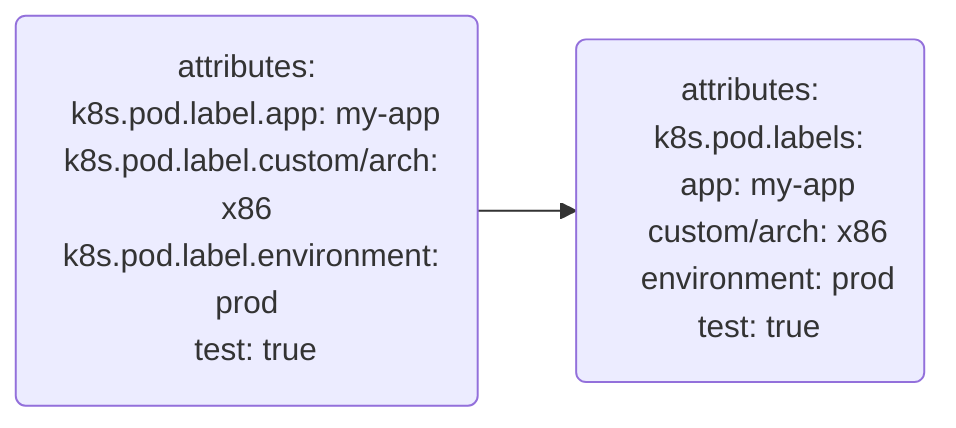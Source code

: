 flowchart LR
    log0(attributes:
&nbsp;&nbsp;k8s.pod.label.app: my-app
&nbsp;&nbsp;k8s.pod.label.custom/arch: x86
&nbsp;&nbsp;k8s.pod.label.environment: prod
&nbsp;&nbsp;test: true
    )
    log1(attributes:
&nbsp;&nbsp;k8s.pod.labels:
&nbsp;&nbsp;&nbsp;&nbsp;app: my-app
&nbsp;&nbsp;&nbsp;&nbsp;custom/arch: x86
&nbsp;&nbsp;&nbsp;&nbsp;environment: prod
&nbsp;&nbsp;test: true
    )
    log0 --> log1